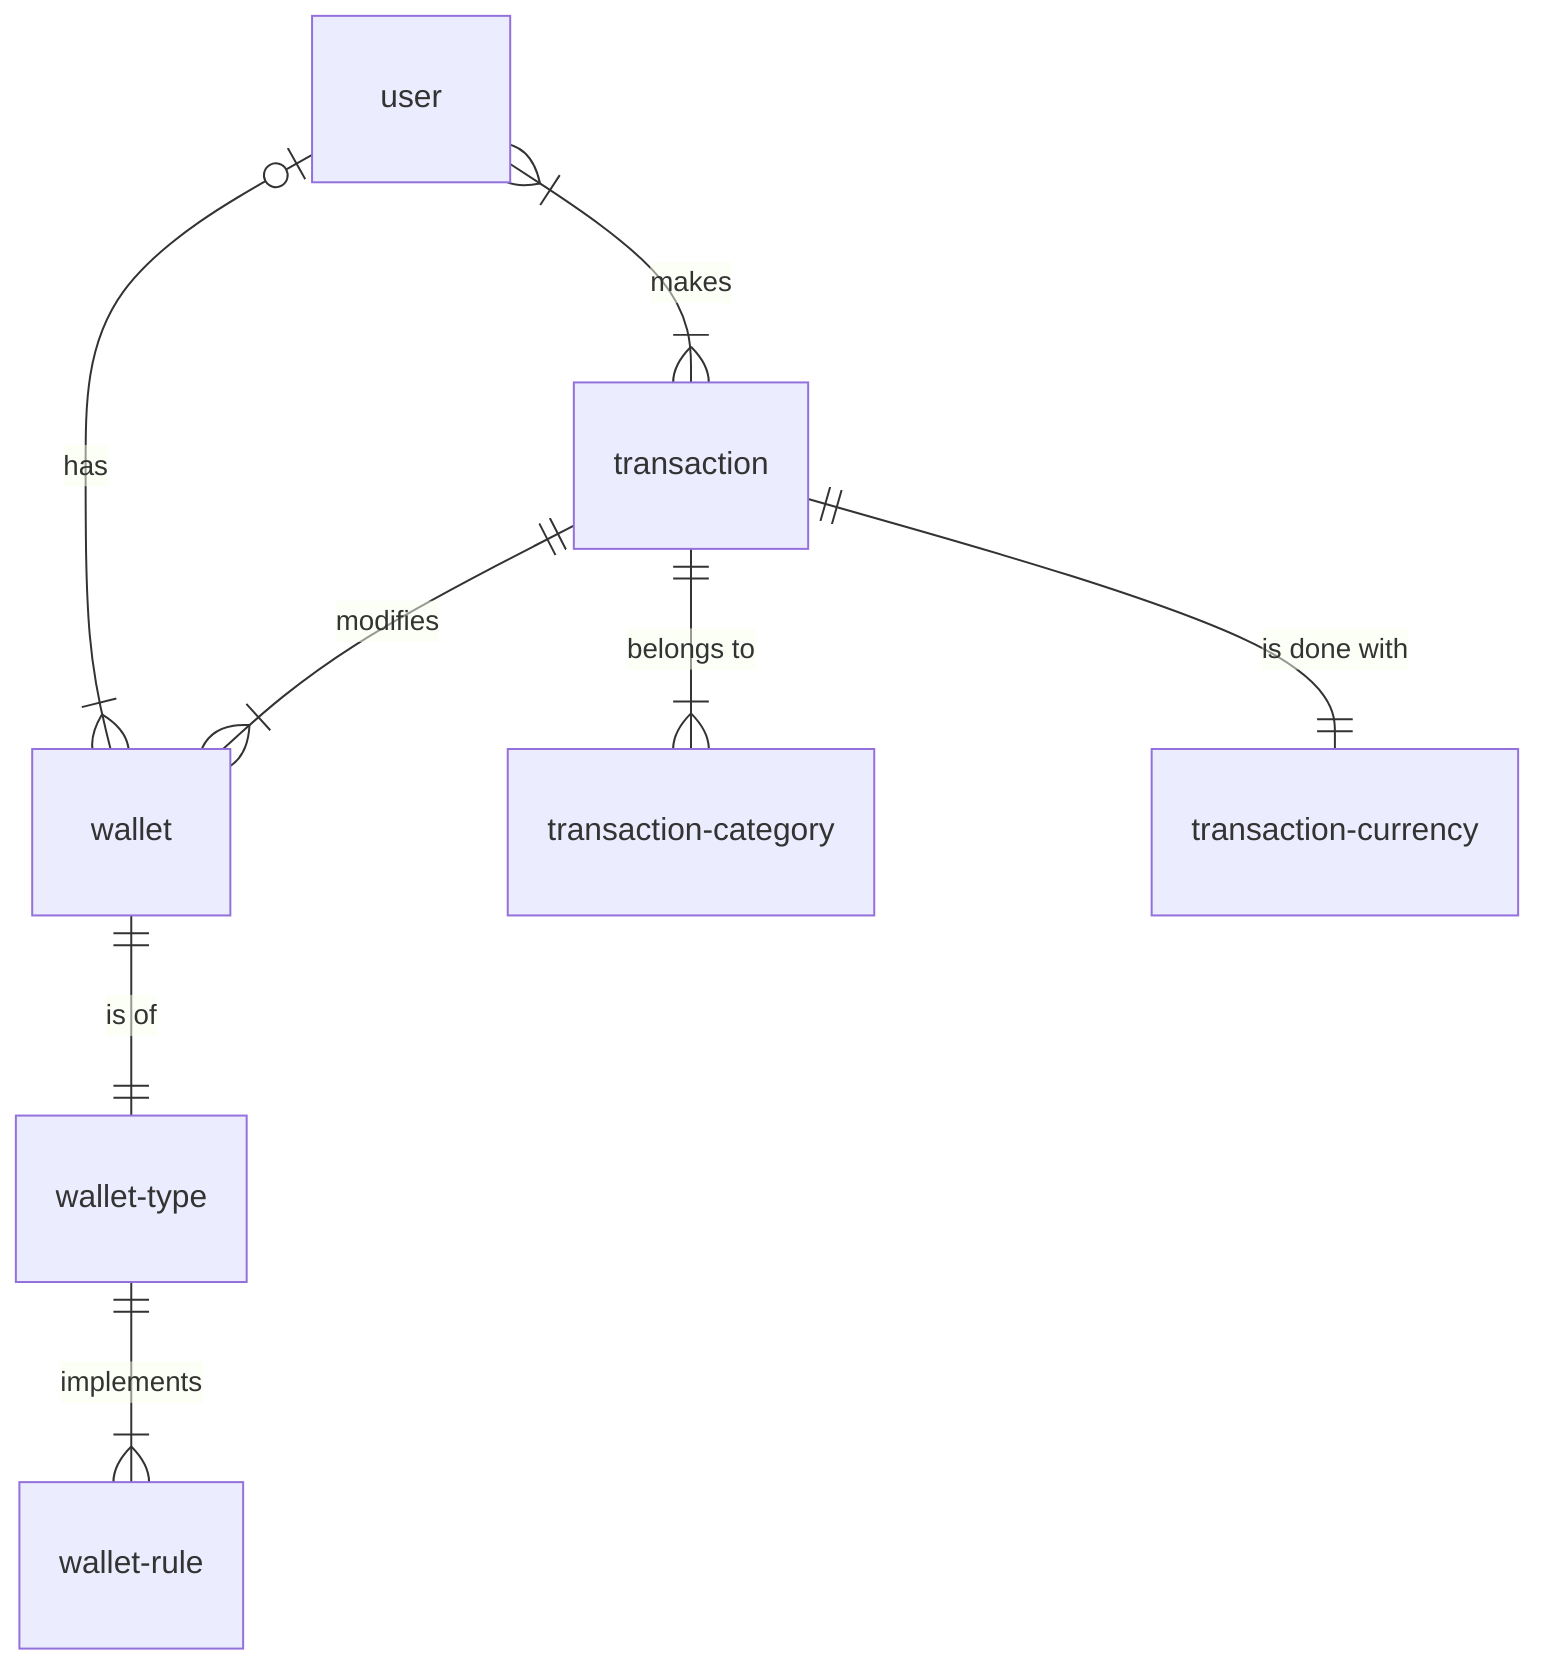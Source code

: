 erDiagram
    user o|--|{ wallet: "has"
    user }|--|{ transaction: "makes"

    wallet ||--|| wallet-type: "is of"
    wallet-type ||--|{ wallet-rule: "implements"

    transaction ||--|{ transaction-category: "belongs to"
    transaction ||--|| transaction-currency: "is done with"
    transaction ||--|{ wallet: "modifies"